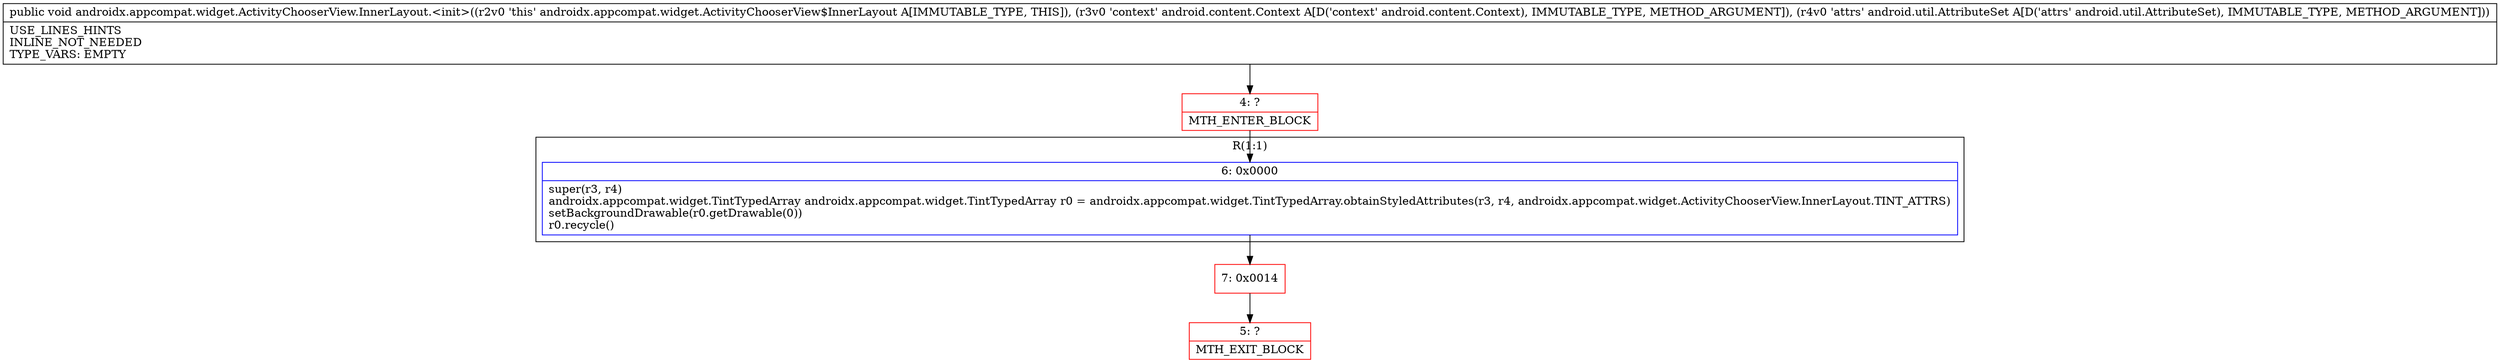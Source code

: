 digraph "CFG forandroidx.appcompat.widget.ActivityChooserView.InnerLayout.\<init\>(Landroid\/content\/Context;Landroid\/util\/AttributeSet;)V" {
subgraph cluster_Region_1734205911 {
label = "R(1:1)";
node [shape=record,color=blue];
Node_6 [shape=record,label="{6\:\ 0x0000|super(r3, r4)\landroidx.appcompat.widget.TintTypedArray androidx.appcompat.widget.TintTypedArray r0 = androidx.appcompat.widget.TintTypedArray.obtainStyledAttributes(r3, r4, androidx.appcompat.widget.ActivityChooserView.InnerLayout.TINT_ATTRS)\lsetBackgroundDrawable(r0.getDrawable(0))\lr0.recycle()\l}"];
}
Node_4 [shape=record,color=red,label="{4\:\ ?|MTH_ENTER_BLOCK\l}"];
Node_7 [shape=record,color=red,label="{7\:\ 0x0014}"];
Node_5 [shape=record,color=red,label="{5\:\ ?|MTH_EXIT_BLOCK\l}"];
MethodNode[shape=record,label="{public void androidx.appcompat.widget.ActivityChooserView.InnerLayout.\<init\>((r2v0 'this' androidx.appcompat.widget.ActivityChooserView$InnerLayout A[IMMUTABLE_TYPE, THIS]), (r3v0 'context' android.content.Context A[D('context' android.content.Context), IMMUTABLE_TYPE, METHOD_ARGUMENT]), (r4v0 'attrs' android.util.AttributeSet A[D('attrs' android.util.AttributeSet), IMMUTABLE_TYPE, METHOD_ARGUMENT]))  | USE_LINES_HINTS\lINLINE_NOT_NEEDED\lTYPE_VARS: EMPTY\l}"];
MethodNode -> Node_4;Node_6 -> Node_7;
Node_4 -> Node_6;
Node_7 -> Node_5;
}

